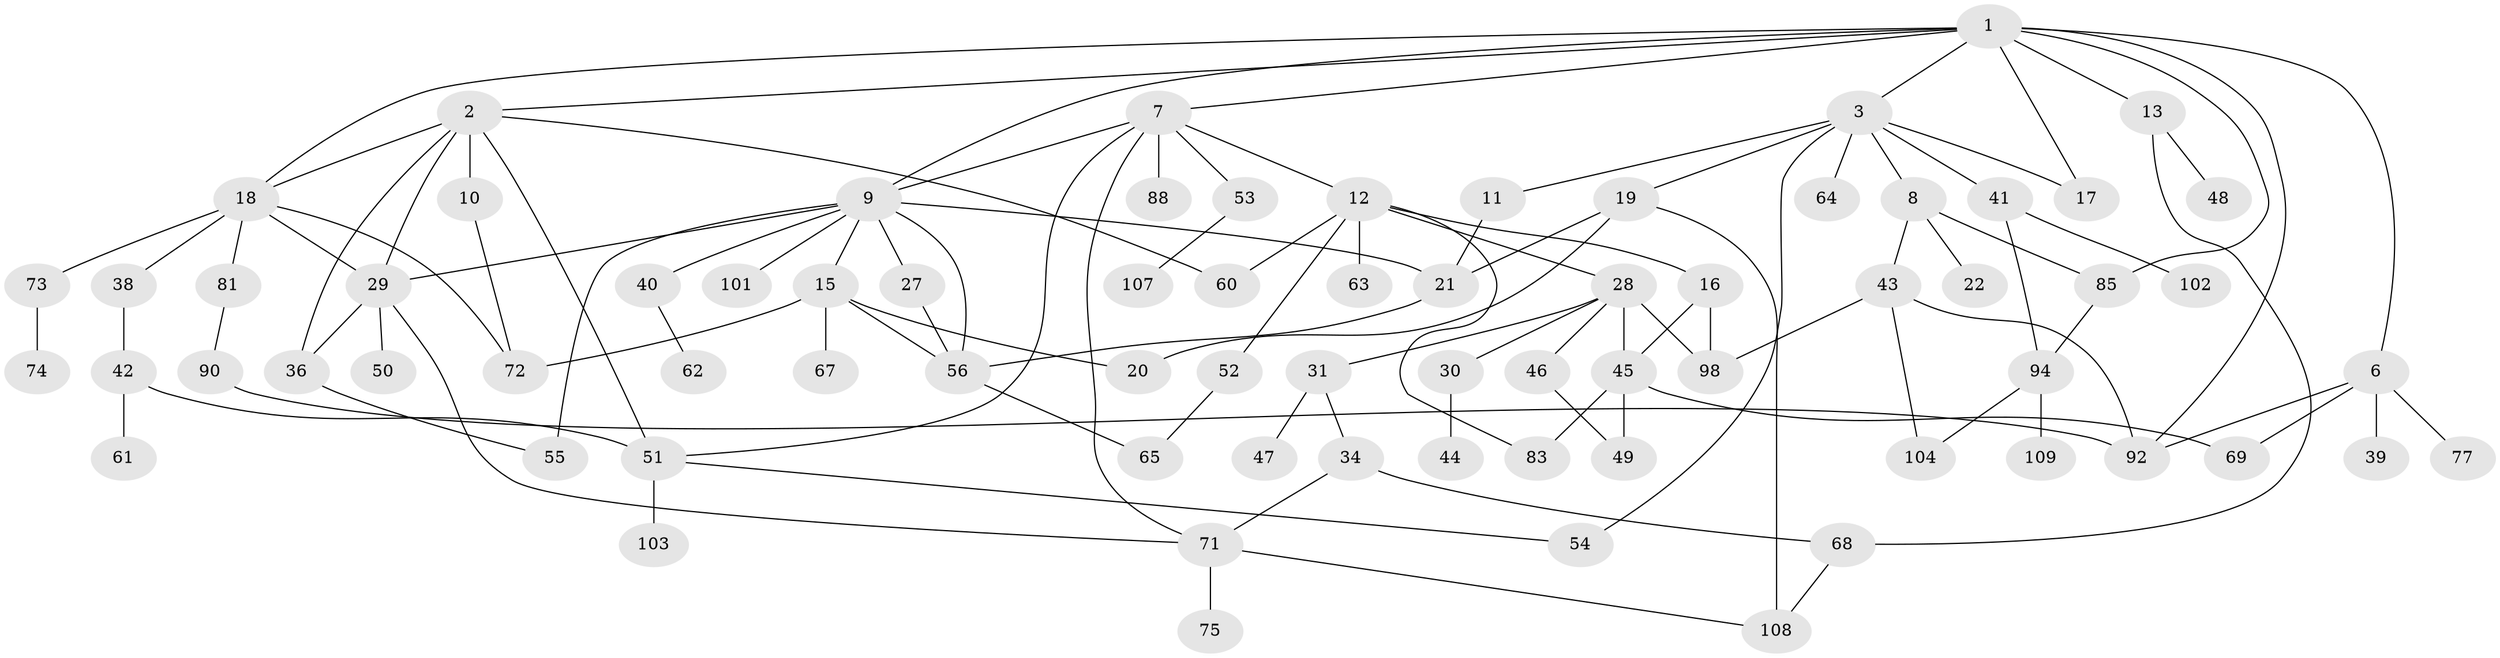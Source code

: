// original degree distribution, {7: 0.02702702702702703, 6: 0.04504504504504504, 4: 0.07207207207207207, 5: 0.05405405405405406, 2: 0.35135135135135137, 8: 0.009009009009009009, 3: 0.2072072072072072, 1: 0.23423423423423423}
// Generated by graph-tools (version 1.1) at 2025/41/03/06/25 10:41:29]
// undirected, 75 vertices, 111 edges
graph export_dot {
graph [start="1"]
  node [color=gray90,style=filled];
  1 [super="+5"];
  2 [super="+70"];
  3 [super="+4"];
  6 [super="+26"];
  7 [super="+89"];
  8 [super="+66"];
  9 [super="+25"];
  10;
  11;
  12 [super="+14"];
  13;
  15;
  16 [super="+24"];
  17;
  18 [super="+23"];
  19 [super="+32"];
  20;
  21 [super="+91"];
  22;
  27;
  28;
  29 [super="+33"];
  30 [super="+59"];
  31 [super="+35"];
  34 [super="+37"];
  36;
  38;
  39;
  40 [super="+82"];
  41;
  42;
  43 [super="+106"];
  44 [super="+58"];
  45 [super="+105"];
  46 [super="+96"];
  47;
  48 [super="+57"];
  49 [super="+86"];
  50;
  51 [super="+93"];
  52 [super="+79"];
  53;
  54;
  55 [super="+80"];
  56 [super="+84"];
  60;
  61;
  62;
  63;
  64;
  65;
  67 [super="+78"];
  68 [super="+76"];
  69;
  71 [super="+87"];
  72 [super="+100"];
  73;
  74;
  75;
  77;
  81;
  83;
  85 [super="+95"];
  88;
  90 [super="+99"];
  92;
  94 [super="+97"];
  98 [super="+110"];
  101;
  102;
  103;
  104;
  107;
  108 [super="+111"];
  109;
  1 -- 2;
  1 -- 3;
  1 -- 7;
  1 -- 13;
  1 -- 92;
  1 -- 17;
  1 -- 18;
  1 -- 85;
  1 -- 6;
  1 -- 9;
  2 -- 10;
  2 -- 60;
  2 -- 29;
  2 -- 36;
  2 -- 51;
  2 -- 18;
  3 -- 11;
  3 -- 54;
  3 -- 64;
  3 -- 17;
  3 -- 19;
  3 -- 8;
  3 -- 41;
  6 -- 69;
  6 -- 39;
  6 -- 92;
  6 -- 77;
  7 -- 9;
  7 -- 12;
  7 -- 51;
  7 -- 53;
  7 -- 88;
  7 -- 71;
  8 -- 22;
  8 -- 43;
  8 -- 85;
  9 -- 15;
  9 -- 21;
  9 -- 29;
  9 -- 101;
  9 -- 56;
  9 -- 55;
  9 -- 40;
  9 -- 27;
  10 -- 72;
  11 -- 21;
  12 -- 16;
  12 -- 28;
  12 -- 52;
  12 -- 83;
  12 -- 60;
  12 -- 63;
  13 -- 48;
  13 -- 68;
  15 -- 20;
  15 -- 56;
  15 -- 67;
  15 -- 72;
  16 -- 98;
  16 -- 45;
  18 -- 38;
  18 -- 73;
  18 -- 81;
  18 -- 72;
  18 -- 29;
  19 -- 108;
  19 -- 20;
  19 -- 21;
  21 -- 56;
  27 -- 56;
  28 -- 30;
  28 -- 31;
  28 -- 45;
  28 -- 46;
  28 -- 98;
  29 -- 36;
  29 -- 50;
  29 -- 71;
  30 -- 44;
  31 -- 34;
  31 -- 47;
  34 -- 68;
  34 -- 71;
  36 -- 55;
  38 -- 42;
  40 -- 62;
  41 -- 94;
  41 -- 102;
  42 -- 61;
  42 -- 51;
  43 -- 92;
  43 -- 104;
  43 -- 98;
  45 -- 49;
  45 -- 83;
  45 -- 69;
  46 -- 49;
  51 -- 54;
  51 -- 103;
  52 -- 65;
  53 -- 107;
  56 -- 65;
  68 -- 108;
  71 -- 75;
  71 -- 108;
  73 -- 74;
  81 -- 90;
  85 -- 94;
  90 -- 92;
  94 -- 104;
  94 -- 109;
}
